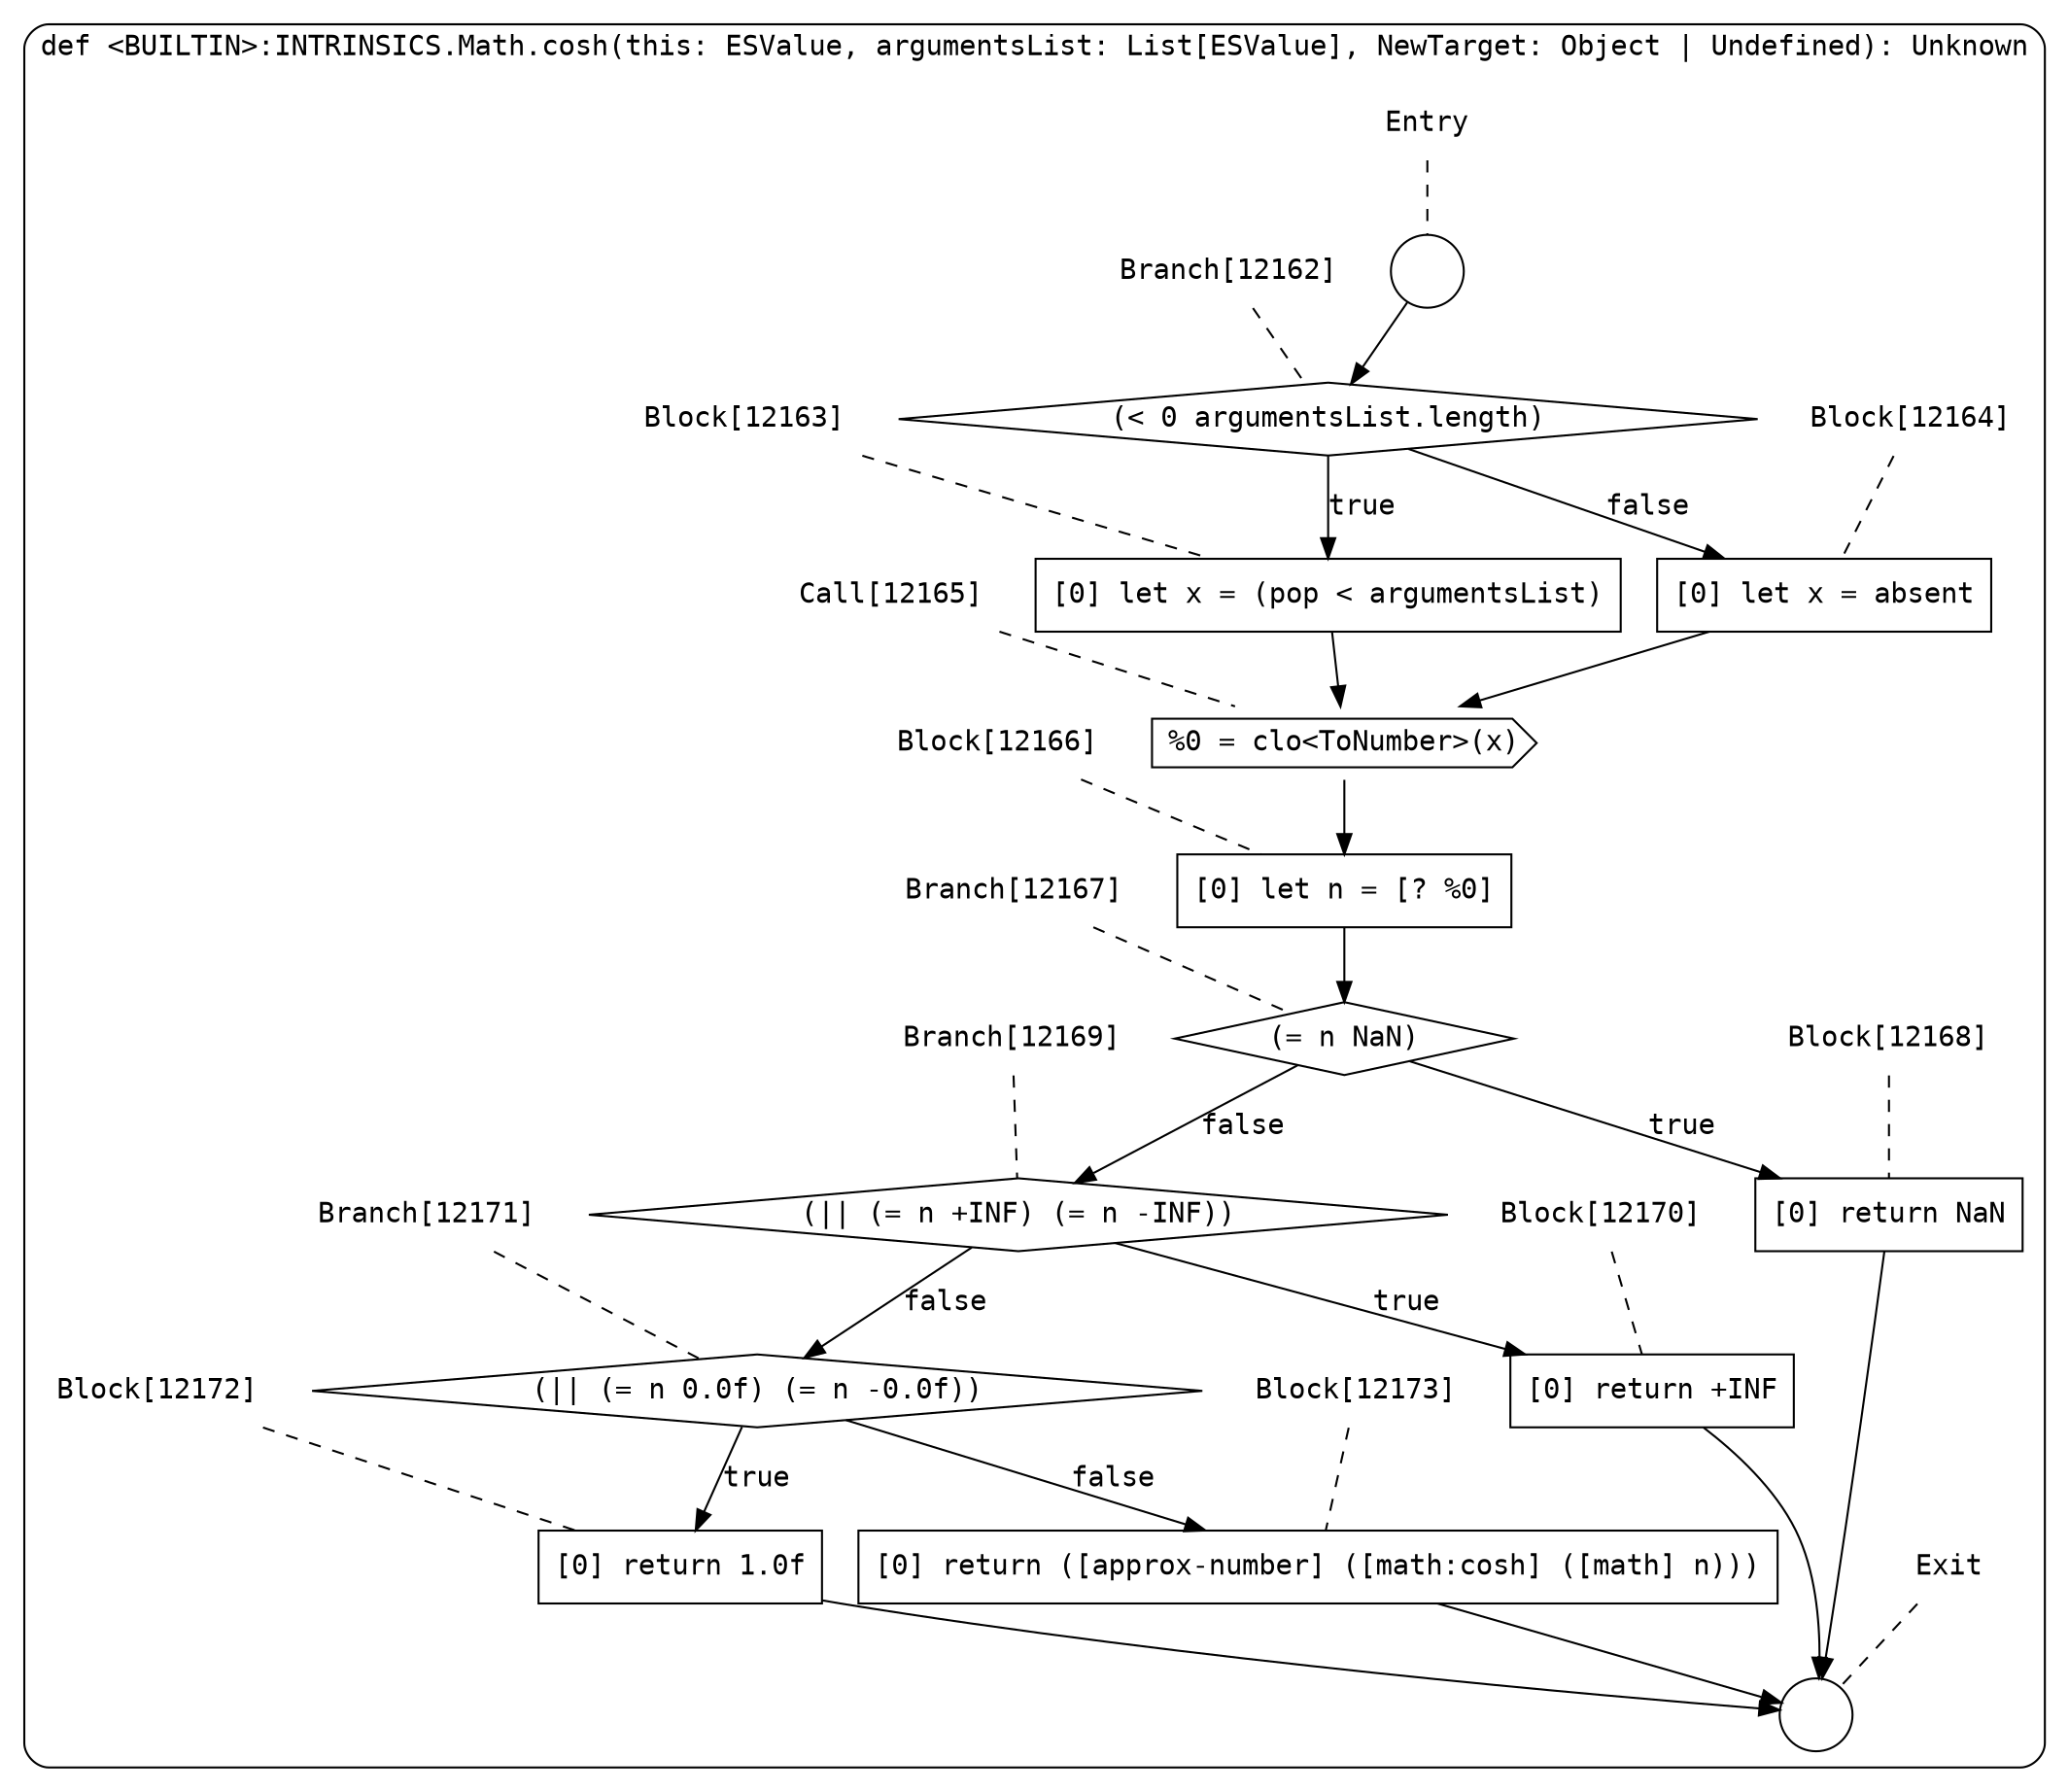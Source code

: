 digraph {
  graph [fontname = "Consolas"]
  node [fontname = "Consolas"]
  edge [fontname = "Consolas"]
  subgraph cluster2088 {
    label = "def <BUILTIN>:INTRINSICS.Math.cosh(this: ESValue, argumentsList: List[ESValue], NewTarget: Object | Undefined): Unknown"
    style = rounded
    cluster2088_entry_name [shape=none, label=<<font color="black">Entry</font>>]
    cluster2088_entry_name -> cluster2088_entry [arrowhead=none, color="black", style=dashed]
    cluster2088_entry [shape=circle label=" " color="black" fillcolor="white" style=filled]
    cluster2088_entry -> node12162 [color="black"]
    cluster2088_exit_name [shape=none, label=<<font color="black">Exit</font>>]
    cluster2088_exit_name -> cluster2088_exit [arrowhead=none, color="black", style=dashed]
    cluster2088_exit [shape=circle label=" " color="black" fillcolor="white" style=filled]
    node12162_name [shape=none, label=<<font color="black">Branch[12162]</font>>]
    node12162_name -> node12162 [arrowhead=none, color="black", style=dashed]
    node12162 [shape=diamond, label=<<font color="black">(&lt; 0 argumentsList.length)</font>> color="black" fillcolor="white", style=filled]
    node12162 -> node12163 [label=<<font color="black">true</font>> color="black"]
    node12162 -> node12164 [label=<<font color="black">false</font>> color="black"]
    node12163_name [shape=none, label=<<font color="black">Block[12163]</font>>]
    node12163_name -> node12163 [arrowhead=none, color="black", style=dashed]
    node12163 [shape=box, label=<<font color="black">[0] let x = (pop &lt; argumentsList)<BR ALIGN="LEFT"/></font>> color="black" fillcolor="white", style=filled]
    node12163 -> node12165 [color="black"]
    node12164_name [shape=none, label=<<font color="black">Block[12164]</font>>]
    node12164_name -> node12164 [arrowhead=none, color="black", style=dashed]
    node12164 [shape=box, label=<<font color="black">[0] let x = absent<BR ALIGN="LEFT"/></font>> color="black" fillcolor="white", style=filled]
    node12164 -> node12165 [color="black"]
    node12165_name [shape=none, label=<<font color="black">Call[12165]</font>>]
    node12165_name -> node12165 [arrowhead=none, color="black", style=dashed]
    node12165 [shape=cds, label=<<font color="black">%0 = clo&lt;ToNumber&gt;(x)</font>> color="black" fillcolor="white", style=filled]
    node12165 -> node12166 [color="black"]
    node12166_name [shape=none, label=<<font color="black">Block[12166]</font>>]
    node12166_name -> node12166 [arrowhead=none, color="black", style=dashed]
    node12166 [shape=box, label=<<font color="black">[0] let n = [? %0]<BR ALIGN="LEFT"/></font>> color="black" fillcolor="white", style=filled]
    node12166 -> node12167 [color="black"]
    node12167_name [shape=none, label=<<font color="black">Branch[12167]</font>>]
    node12167_name -> node12167 [arrowhead=none, color="black", style=dashed]
    node12167 [shape=diamond, label=<<font color="black">(= n NaN)</font>> color="black" fillcolor="white", style=filled]
    node12167 -> node12168 [label=<<font color="black">true</font>> color="black"]
    node12167 -> node12169 [label=<<font color="black">false</font>> color="black"]
    node12168_name [shape=none, label=<<font color="black">Block[12168]</font>>]
    node12168_name -> node12168 [arrowhead=none, color="black", style=dashed]
    node12168 [shape=box, label=<<font color="black">[0] return NaN<BR ALIGN="LEFT"/></font>> color="black" fillcolor="white", style=filled]
    node12168 -> cluster2088_exit [color="black"]
    node12169_name [shape=none, label=<<font color="black">Branch[12169]</font>>]
    node12169_name -> node12169 [arrowhead=none, color="black", style=dashed]
    node12169 [shape=diamond, label=<<font color="black">(|| (= n +INF) (= n -INF))</font>> color="black" fillcolor="white", style=filled]
    node12169 -> node12170 [label=<<font color="black">true</font>> color="black"]
    node12169 -> node12171 [label=<<font color="black">false</font>> color="black"]
    node12170_name [shape=none, label=<<font color="black">Block[12170]</font>>]
    node12170_name -> node12170 [arrowhead=none, color="black", style=dashed]
    node12170 [shape=box, label=<<font color="black">[0] return +INF<BR ALIGN="LEFT"/></font>> color="black" fillcolor="white", style=filled]
    node12170 -> cluster2088_exit [color="black"]
    node12171_name [shape=none, label=<<font color="black">Branch[12171]</font>>]
    node12171_name -> node12171 [arrowhead=none, color="black", style=dashed]
    node12171 [shape=diamond, label=<<font color="black">(|| (= n 0.0f) (= n -0.0f))</font>> color="black" fillcolor="white", style=filled]
    node12171 -> node12172 [label=<<font color="black">true</font>> color="black"]
    node12171 -> node12173 [label=<<font color="black">false</font>> color="black"]
    node12172_name [shape=none, label=<<font color="black">Block[12172]</font>>]
    node12172_name -> node12172 [arrowhead=none, color="black", style=dashed]
    node12172 [shape=box, label=<<font color="black">[0] return 1.0f<BR ALIGN="LEFT"/></font>> color="black" fillcolor="white", style=filled]
    node12172 -> cluster2088_exit [color="black"]
    node12173_name [shape=none, label=<<font color="black">Block[12173]</font>>]
    node12173_name -> node12173 [arrowhead=none, color="black", style=dashed]
    node12173 [shape=box, label=<<font color="black">[0] return ([approx-number] ([math:cosh] ([math] n)))<BR ALIGN="LEFT"/></font>> color="black" fillcolor="white", style=filled]
    node12173 -> cluster2088_exit [color="black"]
  }
}